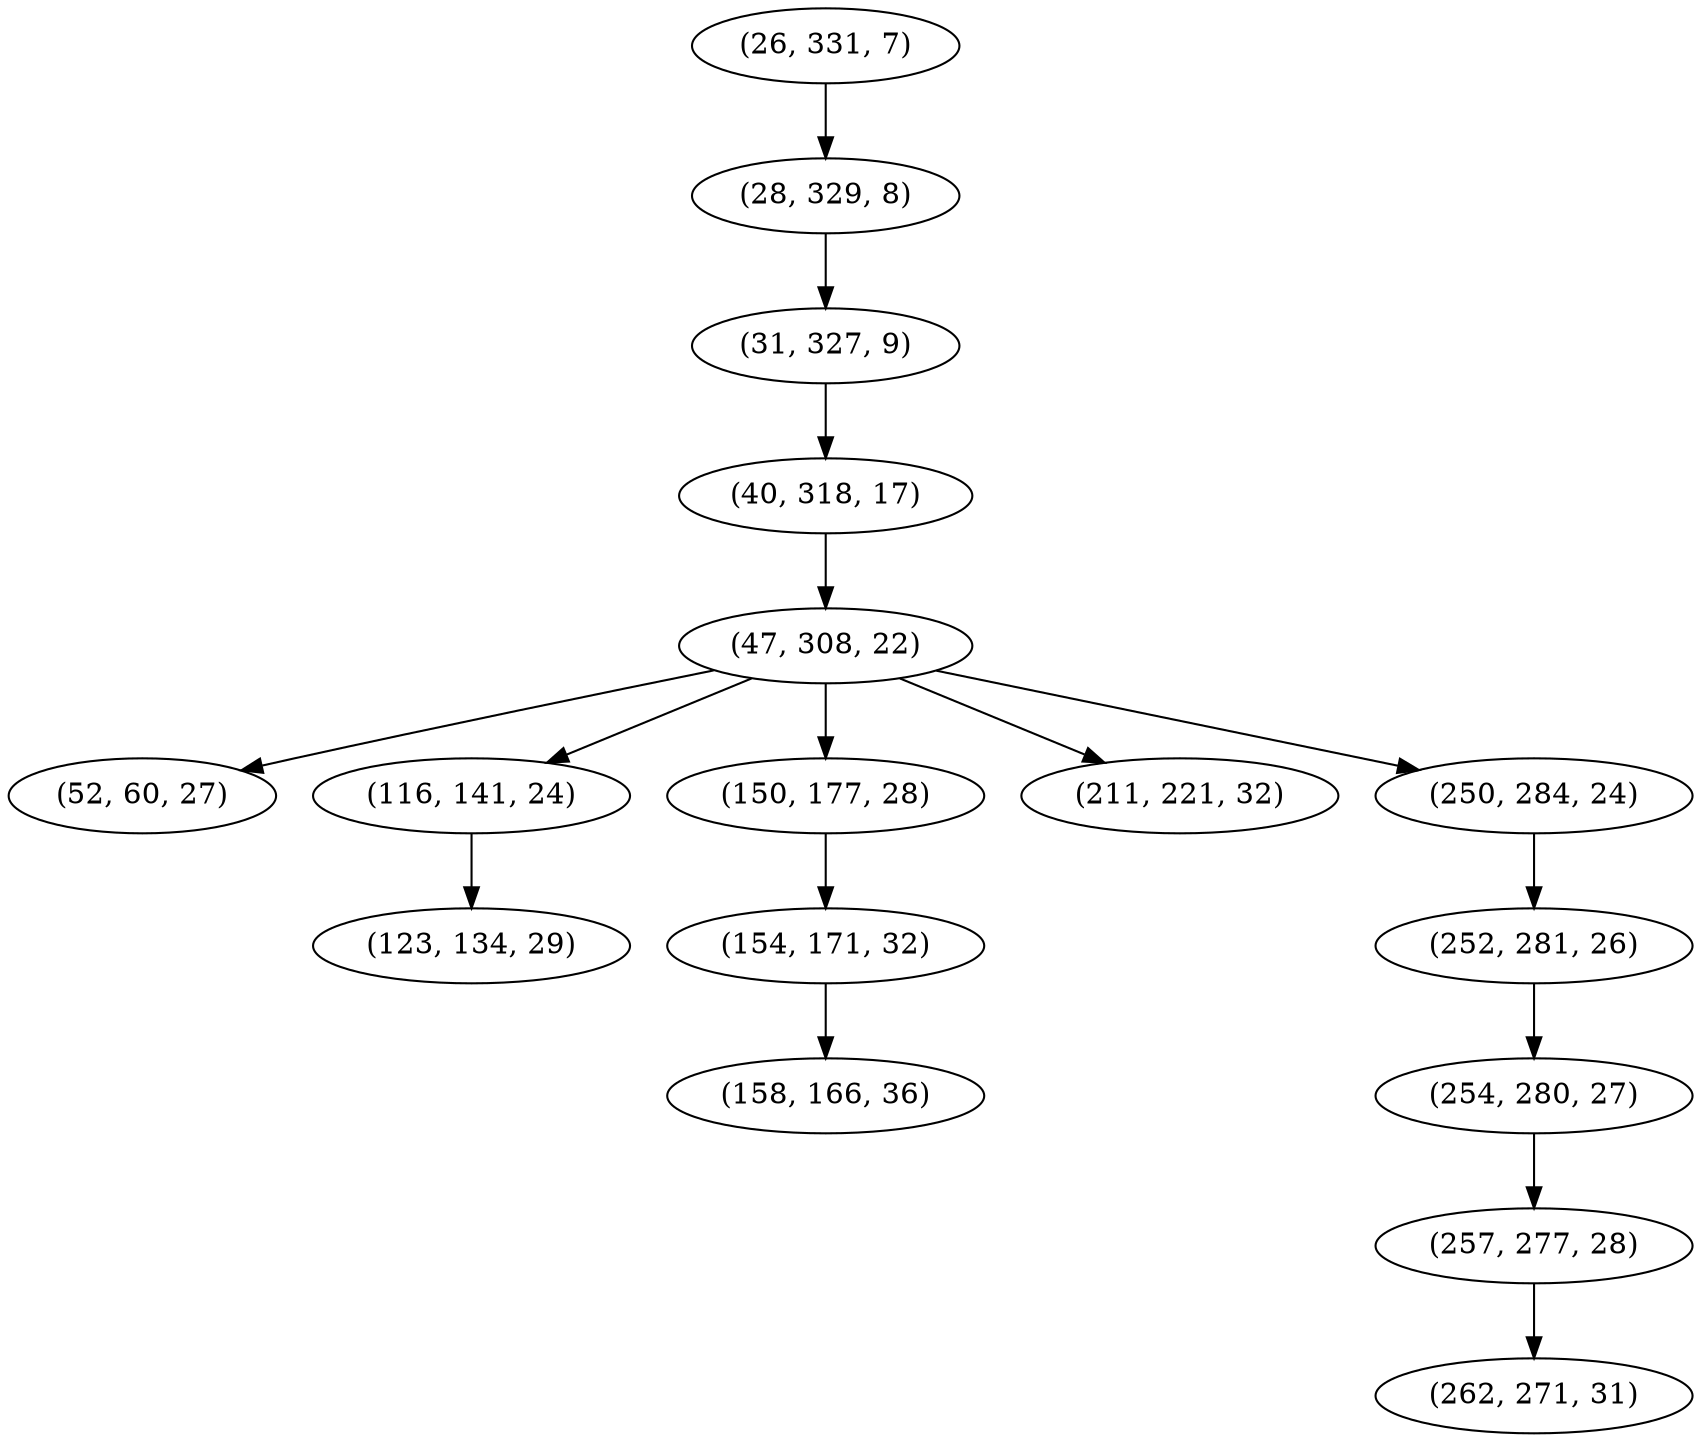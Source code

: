 digraph tree {
    "(26, 331, 7)";
    "(28, 329, 8)";
    "(31, 327, 9)";
    "(40, 318, 17)";
    "(47, 308, 22)";
    "(52, 60, 27)";
    "(116, 141, 24)";
    "(123, 134, 29)";
    "(150, 177, 28)";
    "(154, 171, 32)";
    "(158, 166, 36)";
    "(211, 221, 32)";
    "(250, 284, 24)";
    "(252, 281, 26)";
    "(254, 280, 27)";
    "(257, 277, 28)";
    "(262, 271, 31)";
    "(26, 331, 7)" -> "(28, 329, 8)";
    "(28, 329, 8)" -> "(31, 327, 9)";
    "(31, 327, 9)" -> "(40, 318, 17)";
    "(40, 318, 17)" -> "(47, 308, 22)";
    "(47, 308, 22)" -> "(52, 60, 27)";
    "(47, 308, 22)" -> "(116, 141, 24)";
    "(47, 308, 22)" -> "(150, 177, 28)";
    "(47, 308, 22)" -> "(211, 221, 32)";
    "(47, 308, 22)" -> "(250, 284, 24)";
    "(116, 141, 24)" -> "(123, 134, 29)";
    "(150, 177, 28)" -> "(154, 171, 32)";
    "(154, 171, 32)" -> "(158, 166, 36)";
    "(250, 284, 24)" -> "(252, 281, 26)";
    "(252, 281, 26)" -> "(254, 280, 27)";
    "(254, 280, 27)" -> "(257, 277, 28)";
    "(257, 277, 28)" -> "(262, 271, 31)";
}
